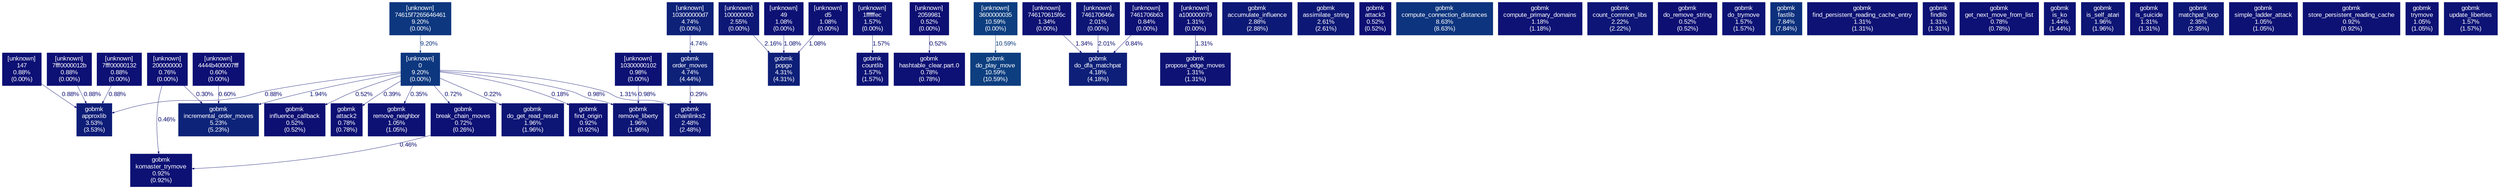 digraph {
	graph [fontname=Arial, nodesep=0.125, ranksep=0.25];
	node [fontcolor=white, fontname=Arial, height=0, shape=box, style=filled, width=0];
	edge [fontname=Arial];
	"0:[unknown]" [color="#0d377f", fontcolor="#ffffff", fontsize="10.00", label="[unknown]\n0\n9.20%\n(0.00%)"];
	"0:[unknown]" -> "approxlib:/scratch/s1576261/spec-prof/install-spec-prof/CPU2006/445.gobmk/exe/gobmk" [arrowsize="0.35", color="#0d1074", fontcolor="#0d1074", fontsize="10.00", label="0.88%", labeldistance="0.50", penwidth="0.50"];
	"0:[unknown]" -> "attack2:/scratch/s1576261/spec-prof/install-spec-prof/CPU2006/445.gobmk/exe/gobmk" [arrowsize="0.35", color="#0d0e73", fontcolor="#0d0e73", fontsize="10.00", label="0.39%", labeldistance="0.50", penwidth="0.50"];
	"0:[unknown]" -> "break_chain_moves:/scratch/s1576261/spec-prof/install-spec-prof/CPU2006/445.gobmk/exe/gobmk" [arrowsize="0.35", color="#0d1074", fontcolor="#0d1074", fontsize="10.00", label="0.72%", labeldistance="0.50", penwidth="0.50"];
	"0:[unknown]" -> "chainlinks2:/scratch/s1576261/spec-prof/install-spec-prof/CPU2006/445.gobmk/exe/gobmk" [arrowsize="0.35", color="#0d1274", fontcolor="#0d1274", fontsize="10.00", label="1.31%", labeldistance="0.50", penwidth="0.50"];
	"0:[unknown]" -> "do_get_read_result:/scratch/s1576261/spec-prof/install-spec-prof/CPU2006/445.gobmk/exe/gobmk" [arrowsize="0.35", color="#0d0e73", fontcolor="#0d0e73", fontsize="10.00", label="0.22%", labeldistance="0.50", penwidth="0.50"];
	"0:[unknown]" -> "find_origin:/scratch/s1576261/spec-prof/install-spec-prof/CPU2006/445.gobmk/exe/gobmk" [arrowsize="0.35", color="#0d0d73", fontcolor="#0d0d73", fontsize="10.00", label="0.18%", labeldistance="0.50", penwidth="0.50"];
	"0:[unknown]" -> "incremental_order_moves:/scratch/s1576261/spec-prof/install-spec-prof/CPU2006/445.gobmk/exe/gobmk" [arrowsize="0.35", color="#0d1575", fontcolor="#0d1575", fontsize="10.00", label="1.94%", labeldistance="0.50", penwidth="0.50"];
	"0:[unknown]" -> "influence_callback:/scratch/s1576261/spec-prof/install-spec-prof/CPU2006/445.gobmk/exe/gobmk" [arrowsize="0.35", color="#0d0f73", fontcolor="#0d0f73", fontsize="10.00", label="0.52%", labeldistance="0.50", penwidth="0.50"];
	"0:[unknown]" -> "remove_liberty:/scratch/s1576261/spec-prof/install-spec-prof/CPU2006/445.gobmk/exe/gobmk" [arrowsize="0.35", color="#0d1174", fontcolor="#0d1174", fontsize="10.00", label="0.98%", labeldistance="0.50", penwidth="0.50"];
	"0:[unknown]" -> "remove_neighbor:/scratch/s1576261/spec-prof/install-spec-prof/CPU2006/445.gobmk/exe/gobmk" [arrowsize="0.35", color="#0d0e73", fontcolor="#0d0e73", fontsize="10.00", label="0.35%", labeldistance="0.50", penwidth="0.50"];
	"100000000:[unknown]" [color="#0d1776", fontcolor="#ffffff", fontsize="10.00", label="[unknown]\n100000000\n2.55%\n(0.00%)"];
	"100000000:[unknown]" -> "popgo:/scratch/s1576261/spec-prof/install-spec-prof/CPU2006/445.gobmk/exe/gobmk" [arrowsize="0.35", color="#0d1676", fontcolor="#0d1676", fontsize="10.00", label="2.16%", labeldistance="0.50", penwidth="0.50"];
	"103000000d7:[unknown]" [color="#0d2179", fontcolor="#ffffff", fontsize="10.00", label="[unknown]\n103000000d7\n4.74%\n(0.00%)"];
	"103000000d7:[unknown]" -> "order_moves:/scratch/s1576261/spec-prof/install-spec-prof/CPU2006/445.gobmk/exe/gobmk" [arrowsize="0.35", color="#0d2179", fontcolor="#0d2179", fontsize="10.00", label="4.74%", labeldistance="0.50", penwidth="0.50"];
	"10300000102:[unknown]" [color="#0d1174", fontcolor="#ffffff", fontsize="10.00", label="[unknown]\n10300000102\n0.98%\n(0.00%)"];
	"10300000102:[unknown]" -> "remove_liberty:/scratch/s1576261/spec-prof/install-spec-prof/CPU2006/445.gobmk/exe/gobmk" [arrowsize="0.35", color="#0d1174", fontcolor="#0d1174", fontsize="10.00", label="0.98%", labeldistance="0.50", penwidth="0.50"];
	"147:[unknown]" [color="#0d1074", fontcolor="#ffffff", fontsize="10.00", label="[unknown]\n147\n0.88%\n(0.00%)"];
	"147:[unknown]" -> "approxlib:/scratch/s1576261/spec-prof/install-spec-prof/CPU2006/445.gobmk/exe/gobmk" [arrowsize="0.35", color="#0d1074", fontcolor="#0d1074", fontsize="10.00", label="0.88%", labeldistance="0.50", penwidth="0.50"];
	"1ffffffec:[unknown]" [color="#0d1375", fontcolor="#ffffff", fontsize="10.00", label="[unknown]\n1ffffffec\n1.57%\n(0.00%)"];
	"1ffffffec:[unknown]" -> "countlib:/scratch/s1576261/spec-prof/install-spec-prof/CPU2006/445.gobmk/exe/gobmk" [arrowsize="0.35", color="#0d1375", fontcolor="#0d1375", fontsize="10.00", label="1.57%", labeldistance="0.50", penwidth="0.50"];
	"200000000:[unknown]" [color="#0d1074", fontcolor="#ffffff", fontsize="10.00", label="[unknown]\n200000000\n0.76%\n(0.00%)"];
	"200000000:[unknown]" -> "incremental_order_moves:/scratch/s1576261/spec-prof/install-spec-prof/CPU2006/445.gobmk/exe/gobmk" [arrowsize="0.35", color="#0d0e73", fontcolor="#0d0e73", fontsize="10.00", label="0.30%", labeldistance="0.50", penwidth="0.50"];
	"200000000:[unknown]" -> "komaster_trymove:/scratch/s1576261/spec-prof/install-spec-prof/CPU2006/445.gobmk/exe/gobmk" [arrowsize="0.35", color="#0d0f73", fontcolor="#0d0f73", fontsize="10.00", label="0.46%", labeldistance="0.50", penwidth="0.50"];
	"2059981:[unknown]" [color="#0d0f73", fontcolor="#ffffff", fontsize="10.00", label="[unknown]\n2059981\n0.52%\n(0.00%)"];
	"2059981:[unknown]" -> "hashtable_clear.part.0:/scratch/s1576261/spec-prof/install-spec-prof/CPU2006/445.gobmk/exe/gobmk" [arrowsize="0.35", color="#0d0f73", fontcolor="#0d0f73", fontsize="10.00", label="0.52%", labeldistance="0.50", penwidth="0.50"];
	"3600000035:[unknown]" [color="#0d3e80", fontcolor="#ffffff", fontsize="10.00", label="[unknown]\n3600000035\n10.59%\n(0.00%)"];
	"3600000035:[unknown]" -> "do_play_move:/scratch/s1576261/spec-prof/install-spec-prof/CPU2006/445.gobmk/exe/gobmk" [arrowsize="0.35", color="#0d3e80", fontcolor="#0d3e80", fontsize="10.00", label="10.59%", labeldistance="0.50", penwidth="0.50"];
	"4444b400007fff:[unknown]" [color="#0d0f74", fontcolor="#ffffff", fontsize="10.00", label="[unknown]\n4444b400007fff\n0.60%\n(0.00%)"];
	"4444b400007fff:[unknown]" -> "incremental_order_moves:/scratch/s1576261/spec-prof/install-spec-prof/CPU2006/445.gobmk/exe/gobmk" [arrowsize="0.35", color="#0d0f74", fontcolor="#0d0f74", fontsize="10.00", label="0.60%", labeldistance="0.50", penwidth="0.50"];
	"49:[unknown]" [color="#0d1174", fontcolor="#ffffff", fontsize="10.00", label="[unknown]\n49\n1.08%\n(0.00%)"];
	"49:[unknown]" -> "popgo:/scratch/s1576261/spec-prof/install-spec-prof/CPU2006/445.gobmk/exe/gobmk" [arrowsize="0.35", color="#0d1174", fontcolor="#0d1174", fontsize="10.00", label="1.08%", labeldistance="0.50", penwidth="0.50"];
	"74615f7265646461:[unknown]" [color="#0d377f", fontcolor="#ffffff", fontsize="10.00", label="[unknown]\n74615f7265646461\n9.20%\n(0.00%)"];
	"74615f7265646461:[unknown]" -> "0:[unknown]" [arrowsize="0.35", color="#0d377f", fontcolor="#0d377f", fontsize="10.00", label="9.20%", labeldistance="0.50", penwidth="0.50"];
	"746170615f6c:[unknown]" [color="#0d1274", fontcolor="#ffffff", fontsize="10.00", label="[unknown]\n746170615f6c\n1.34%\n(0.00%)"];
	"746170615f6c:[unknown]" -> "do_dfa_matchpat:/scratch/s1576261/spec-prof/install-spec-prof/CPU2006/445.gobmk/exe/gobmk" [arrowsize="0.35", color="#0d1274", fontcolor="#0d1274", fontsize="10.00", label="1.34%", labeldistance="0.50", penwidth="0.50"];
	"746170646e:[unknown]" [color="#0d1575", fontcolor="#ffffff", fontsize="10.00", label="[unknown]\n746170646e\n2.01%\n(0.00%)"];
	"746170646e:[unknown]" -> "do_dfa_matchpat:/scratch/s1576261/spec-prof/install-spec-prof/CPU2006/445.gobmk/exe/gobmk" [arrowsize="0.35", color="#0d1575", fontcolor="#0d1575", fontsize="10.00", label="2.01%", labeldistance="0.50", penwidth="0.50"];
	"7461706b63:[unknown]" [color="#0d1074", fontcolor="#ffffff", fontsize="10.00", label="[unknown]\n7461706b63\n0.84%\n(0.00%)"];
	"7461706b63:[unknown]" -> "do_dfa_matchpat:/scratch/s1576261/spec-prof/install-spec-prof/CPU2006/445.gobmk/exe/gobmk" [arrowsize="0.35", color="#0d1074", fontcolor="#0d1074", fontsize="10.00", label="0.84%", labeldistance="0.50", penwidth="0.50"];
	"7fff0000012b:[unknown]" [color="#0d1074", fontcolor="#ffffff", fontsize="10.00", label="[unknown]\n7fff0000012b\n0.88%\n(0.00%)"];
	"7fff0000012b:[unknown]" -> "approxlib:/scratch/s1576261/spec-prof/install-spec-prof/CPU2006/445.gobmk/exe/gobmk" [arrowsize="0.35", color="#0d1074", fontcolor="#0d1074", fontsize="10.00", label="0.88%", labeldistance="0.50", penwidth="0.50"];
	"7fff00000132:[unknown]" [color="#0d1074", fontcolor="#ffffff", fontsize="10.00", label="[unknown]\n7fff00000132\n0.88%\n(0.00%)"];
	"7fff00000132:[unknown]" -> "approxlib:/scratch/s1576261/spec-prof/install-spec-prof/CPU2006/445.gobmk/exe/gobmk" [arrowsize="0.35", color="#0d1074", fontcolor="#0d1074", fontsize="10.00", label="0.88%", labeldistance="0.50", penwidth="0.50"];
	"a100000079:[unknown]" [color="#0d1274", fontcolor="#ffffff", fontsize="10.00", label="[unknown]\na100000079\n1.31%\n(0.00%)"];
	"a100000079:[unknown]" -> "propose_edge_moves:/scratch/s1576261/spec-prof/install-spec-prof/CPU2006/445.gobmk/exe/gobmk" [arrowsize="0.35", color="#0d1274", fontcolor="#0d1274", fontsize="10.00", label="1.31%", labeldistance="0.50", penwidth="0.50"];
	"accumulate_influence:/scratch/s1576261/spec-prof/install-spec-prof/CPU2006/445.gobmk/exe/gobmk" [color="#0d1976", fontcolor="#ffffff", fontsize="10.00", label="gobmk\naccumulate_influence\n2.88%\n(2.88%)"];
	"approxlib:/scratch/s1576261/spec-prof/install-spec-prof/CPU2006/445.gobmk/exe/gobmk" [color="#0d1c77", fontcolor="#ffffff", fontsize="10.00", label="gobmk\napproxlib\n3.53%\n(3.53%)"];
	"assimilate_string:/scratch/s1576261/spec-prof/install-spec-prof/CPU2006/445.gobmk/exe/gobmk" [color="#0d1876", fontcolor="#ffffff", fontsize="10.00", label="gobmk\nassimilate_string\n2.61%\n(2.61%)"];
	"attack2:/scratch/s1576261/spec-prof/install-spec-prof/CPU2006/445.gobmk/exe/gobmk" [color="#0d1074", fontcolor="#ffffff", fontsize="10.00", label="gobmk\nattack2\n0.78%\n(0.78%)"];
	"attack3:/scratch/s1576261/spec-prof/install-spec-prof/CPU2006/445.gobmk/exe/gobmk" [color="#0d0f73", fontcolor="#ffffff", fontsize="10.00", label="gobmk\nattack3\n0.52%\n(0.52%)"];
	"break_chain_moves:/scratch/s1576261/spec-prof/install-spec-prof/CPU2006/445.gobmk/exe/gobmk" [color="#0d1074", fontcolor="#ffffff", fontsize="10.00", label="gobmk\nbreak_chain_moves\n0.72%\n(0.26%)"];
	"break_chain_moves:/scratch/s1576261/spec-prof/install-spec-prof/CPU2006/445.gobmk/exe/gobmk" -> "komaster_trymove:/scratch/s1576261/spec-prof/install-spec-prof/CPU2006/445.gobmk/exe/gobmk" [arrowsize="0.35", color="#0d0f73", fontcolor="#0d0f73", fontsize="10.00", label="0.46%", labeldistance="0.50", penwidth="0.50"];
	"chainlinks2:/scratch/s1576261/spec-prof/install-spec-prof/CPU2006/445.gobmk/exe/gobmk" [color="#0d1776", fontcolor="#ffffff", fontsize="10.00", label="gobmk\nchainlinks2\n2.48%\n(2.48%)"];
	"compute_connection_distances:/scratch/s1576261/spec-prof/install-spec-prof/CPU2006/445.gobmk/exe/gobmk" [color="#0d347e", fontcolor="#ffffff", fontsize="10.00", label="gobmk\ncompute_connection_distances\n8.63%\n(8.63%)"];
	"compute_primary_domains:/scratch/s1576261/spec-prof/install-spec-prof/CPU2006/445.gobmk/exe/gobmk" [color="#0d1274", fontcolor="#ffffff", fontsize="10.00", label="gobmk\ncompute_primary_domains\n1.18%\n(1.18%)"];
	"count_common_libs:/scratch/s1576261/spec-prof/install-spec-prof/CPU2006/445.gobmk/exe/gobmk" [color="#0d1676", fontcolor="#ffffff", fontsize="10.00", label="gobmk\ncount_common_libs\n2.22%\n(2.22%)"];
	"countlib:/scratch/s1576261/spec-prof/install-spec-prof/CPU2006/445.gobmk/exe/gobmk" [color="#0d1375", fontcolor="#ffffff", fontsize="10.00", label="gobmk\ncountlib\n1.57%\n(1.57%)"];
	"d5:[unknown]" [color="#0d1174", fontcolor="#ffffff", fontsize="10.00", label="[unknown]\nd5\n1.08%\n(0.00%)"];
	"d5:[unknown]" -> "popgo:/scratch/s1576261/spec-prof/install-spec-prof/CPU2006/445.gobmk/exe/gobmk" [arrowsize="0.35", color="#0d1174", fontcolor="#0d1174", fontsize="10.00", label="1.08%", labeldistance="0.50", penwidth="0.50"];
	"do_dfa_matchpat:/scratch/s1576261/spec-prof/install-spec-prof/CPU2006/445.gobmk/exe/gobmk" [color="#0d1f78", fontcolor="#ffffff", fontsize="10.00", label="gobmk\ndo_dfa_matchpat\n4.18%\n(4.18%)"];
	"do_get_read_result:/scratch/s1576261/spec-prof/install-spec-prof/CPU2006/445.gobmk/exe/gobmk" [color="#0d1575", fontcolor="#ffffff", fontsize="10.00", label="gobmk\ndo_get_read_result\n1.96%\n(1.96%)"];
	"do_play_move:/scratch/s1576261/spec-prof/install-spec-prof/CPU2006/445.gobmk/exe/gobmk" [color="#0d3e80", fontcolor="#ffffff", fontsize="10.00", label="gobmk\ndo_play_move\n10.59%\n(10.59%)"];
	"do_remove_string:/scratch/s1576261/spec-prof/install-spec-prof/CPU2006/445.gobmk/exe/gobmk" [color="#0d0f73", fontcolor="#ffffff", fontsize="10.00", label="gobmk\ndo_remove_string\n0.52%\n(0.52%)"];
	"do_trymove:/scratch/s1576261/spec-prof/install-spec-prof/CPU2006/445.gobmk/exe/gobmk" [color="#0d1375", fontcolor="#ffffff", fontsize="10.00", label="gobmk\ndo_trymove\n1.57%\n(1.57%)"];
	"fastlib:/scratch/s1576261/spec-prof/install-spec-prof/CPU2006/445.gobmk/exe/gobmk" [color="#0d307d", fontcolor="#ffffff", fontsize="10.00", label="gobmk\nfastlib\n7.84%\n(7.84%)"];
	"find_origin:/scratch/s1576261/spec-prof/install-spec-prof/CPU2006/445.gobmk/exe/gobmk" [color="#0d1174", fontcolor="#ffffff", fontsize="10.00", label="gobmk\nfind_origin\n0.92%\n(0.92%)"];
	"find_persistent_reading_cache_entry:/scratch/s1576261/spec-prof/install-spec-prof/CPU2006/445.gobmk/exe/gobmk" [color="#0d1274", fontcolor="#ffffff", fontsize="10.00", label="gobmk\nfind_persistent_reading_cache_entry\n1.31%\n(1.31%)"];
	"findlib:/scratch/s1576261/spec-prof/install-spec-prof/CPU2006/445.gobmk/exe/gobmk" [color="#0d1274", fontcolor="#ffffff", fontsize="10.00", label="gobmk\nfindlib\n1.31%\n(1.31%)"];
	"get_next_move_from_list:/scratch/s1576261/spec-prof/install-spec-prof/CPU2006/445.gobmk/exe/gobmk" [color="#0d1074", fontcolor="#ffffff", fontsize="10.00", label="gobmk\nget_next_move_from_list\n0.78%\n(0.78%)"];
	"hashtable_clear.part.0:/scratch/s1576261/spec-prof/install-spec-prof/CPU2006/445.gobmk/exe/gobmk" [color="#0d1074", fontcolor="#ffffff", fontsize="10.00", label="gobmk\nhashtable_clear.part.0\n0.78%\n(0.78%)"];
	"incremental_order_moves:/scratch/s1576261/spec-prof/install-spec-prof/CPU2006/445.gobmk/exe/gobmk" [color="#0d2379", fontcolor="#ffffff", fontsize="10.00", label="gobmk\nincremental_order_moves\n5.23%\n(5.23%)"];
	"influence_callback:/scratch/s1576261/spec-prof/install-spec-prof/CPU2006/445.gobmk/exe/gobmk" [color="#0d0f73", fontcolor="#ffffff", fontsize="10.00", label="gobmk\ninfluence_callback\n0.52%\n(0.52%)"];
	"is_ko:/scratch/s1576261/spec-prof/install-spec-prof/CPU2006/445.gobmk/exe/gobmk" [color="#0d1375", fontcolor="#ffffff", fontsize="10.00", label="gobmk\nis_ko\n1.44%\n(1.44%)"];
	"is_self_atari:/scratch/s1576261/spec-prof/install-spec-prof/CPU2006/445.gobmk/exe/gobmk" [color="#0d1575", fontcolor="#ffffff", fontsize="10.00", label="gobmk\nis_self_atari\n1.96%\n(1.96%)"];
	"is_suicide:/scratch/s1576261/spec-prof/install-spec-prof/CPU2006/445.gobmk/exe/gobmk" [color="#0d1274", fontcolor="#ffffff", fontsize="10.00", label="gobmk\nis_suicide\n1.31%\n(1.31%)"];
	"komaster_trymove:/scratch/s1576261/spec-prof/install-spec-prof/CPU2006/445.gobmk/exe/gobmk" [color="#0d1174", fontcolor="#ffffff", fontsize="10.00", label="gobmk\nkomaster_trymove\n0.92%\n(0.92%)"];
	"matchpat_loop:/scratch/s1576261/spec-prof/install-spec-prof/CPU2006/445.gobmk/exe/gobmk" [color="#0d1776", fontcolor="#ffffff", fontsize="10.00", label="gobmk\nmatchpat_loop\n2.35%\n(2.35%)"];
	"order_moves:/scratch/s1576261/spec-prof/install-spec-prof/CPU2006/445.gobmk/exe/gobmk" [color="#0d2179", fontcolor="#ffffff", fontsize="10.00", label="gobmk\norder_moves\n4.74%\n(4.44%)"];
	"order_moves:/scratch/s1576261/spec-prof/install-spec-prof/CPU2006/445.gobmk/exe/gobmk" -> "chainlinks2:/scratch/s1576261/spec-prof/install-spec-prof/CPU2006/445.gobmk/exe/gobmk" [arrowsize="0.35", color="#0d0e73", fontcolor="#0d0e73", fontsize="10.00", label="0.29%", labeldistance="0.50", penwidth="0.50"];
	"popgo:/scratch/s1576261/spec-prof/install-spec-prof/CPU2006/445.gobmk/exe/gobmk" [color="#0d1f78", fontcolor="#ffffff", fontsize="10.00", label="gobmk\npopgo\n4.31%\n(4.31%)"];
	"propose_edge_moves:/scratch/s1576261/spec-prof/install-spec-prof/CPU2006/445.gobmk/exe/gobmk" [color="#0d1274", fontcolor="#ffffff", fontsize="10.00", label="gobmk\npropose_edge_moves\n1.31%\n(1.31%)"];
	"remove_liberty:/scratch/s1576261/spec-prof/install-spec-prof/CPU2006/445.gobmk/exe/gobmk" [color="#0d1575", fontcolor="#ffffff", fontsize="10.00", label="gobmk\nremove_liberty\n1.96%\n(1.96%)"];
	"remove_neighbor:/scratch/s1576261/spec-prof/install-spec-prof/CPU2006/445.gobmk/exe/gobmk" [color="#0d1174", fontcolor="#ffffff", fontsize="10.00", label="gobmk\nremove_neighbor\n1.05%\n(1.05%)"];
	"simple_ladder_attack:/scratch/s1576261/spec-prof/install-spec-prof/CPU2006/445.gobmk/exe/gobmk" [color="#0d1174", fontcolor="#ffffff", fontsize="10.00", label="gobmk\nsimple_ladder_attack\n1.05%\n(1.05%)"];
	"store_persistent_reading_cache:/scratch/s1576261/spec-prof/install-spec-prof/CPU2006/445.gobmk/exe/gobmk" [color="#0d1174", fontcolor="#ffffff", fontsize="10.00", label="gobmk\nstore_persistent_reading_cache\n0.92%\n(0.92%)"];
	"trymove:/scratch/s1576261/spec-prof/install-spec-prof/CPU2006/445.gobmk/exe/gobmk" [color="#0d1174", fontcolor="#ffffff", fontsize="10.00", label="gobmk\ntrymove\n1.05%\n(1.05%)"];
	"update_liberties:/scratch/s1576261/spec-prof/install-spec-prof/CPU2006/445.gobmk/exe/gobmk" [color="#0d1375", fontcolor="#ffffff", fontsize="10.00", label="gobmk\nupdate_liberties\n1.57%\n(1.57%)"];
}
